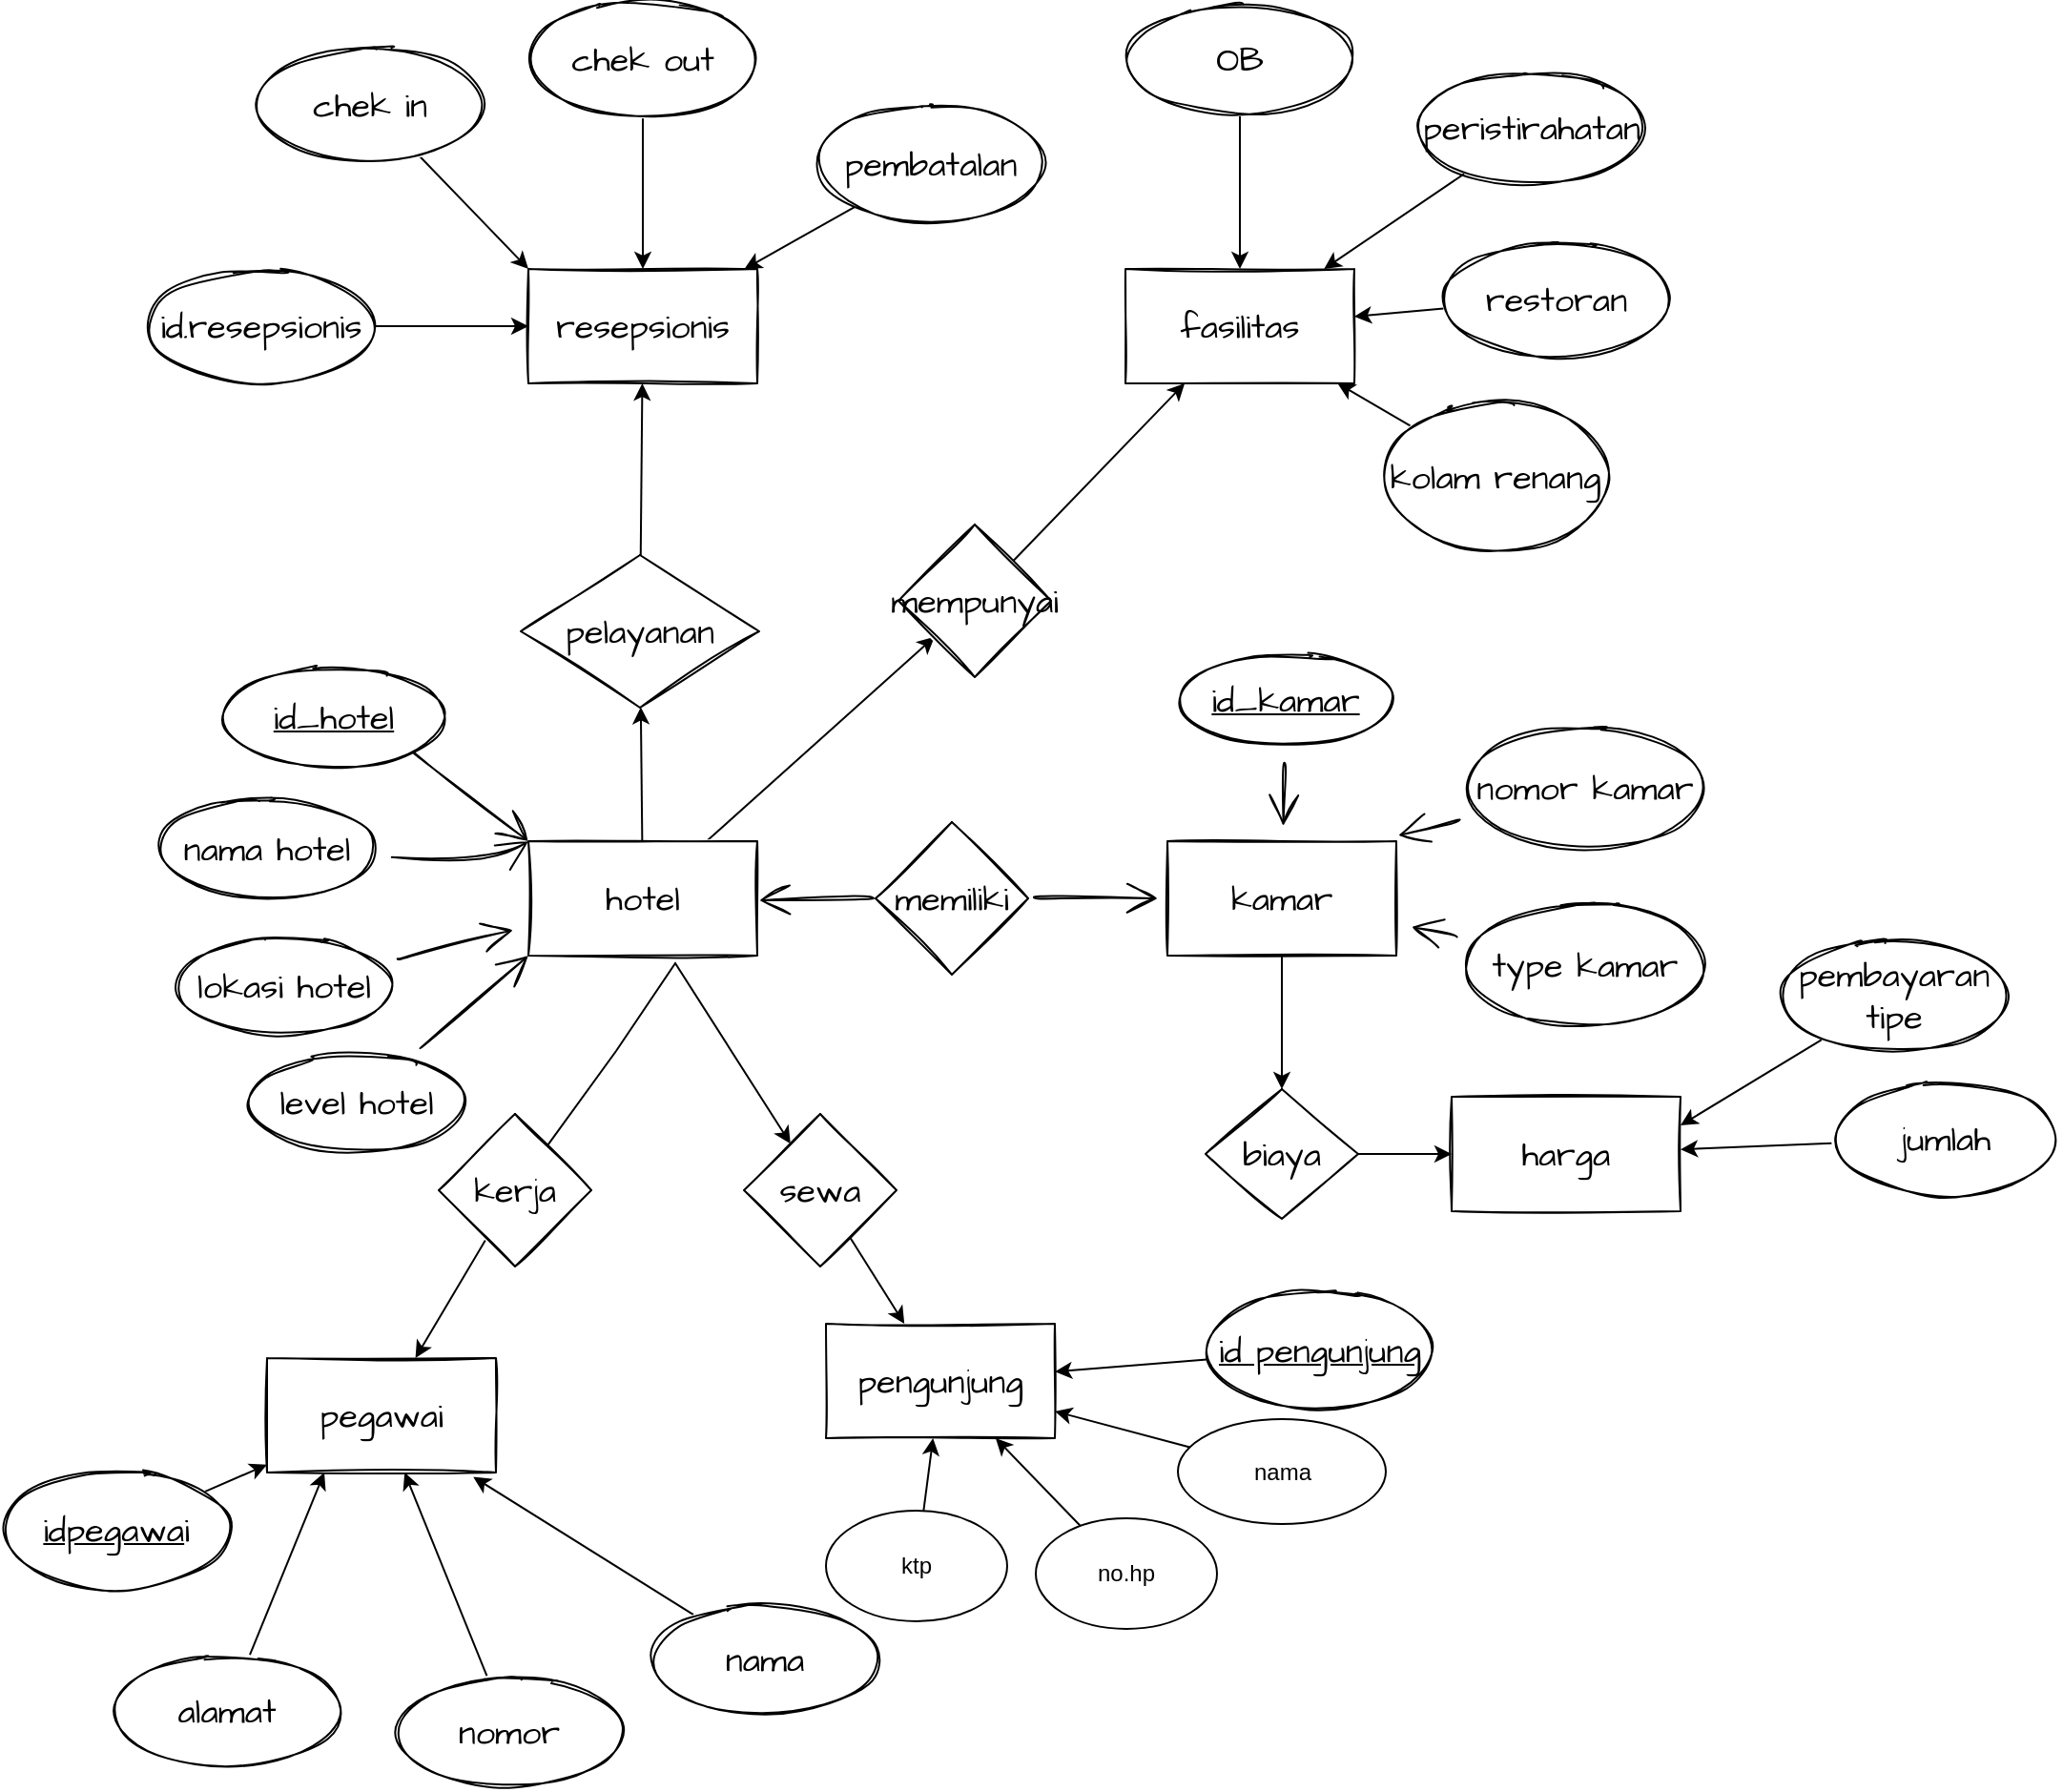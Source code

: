 <mxfile version="15.4.0" type="github" pages="3">
  <diagram id="wwS4zXn227hHYmJke3tJ" name="Page-1">
    <mxGraphModel dx="1659" dy="955" grid="0" gridSize="10" guides="1" tooltips="1" connect="1" arrows="1" fold="1" page="0" pageScale="1" pageWidth="827" pageHeight="1169" math="0" shadow="0">
      <root>
        <mxCell id="0" />
        <mxCell id="1" parent="0" />
        <mxCell id="x4nOGeiLLh8E3ozm5bv0-21" value="" style="edgeStyle=none;rounded=0;orthogonalLoop=1;jettySize=auto;html=1;" edge="1" parent="1" source="3mx8HY4E-J7MIPLVsOfa-1" target="x4nOGeiLLh8E3ozm5bv0-20">
          <mxGeometry relative="1" as="geometry" />
        </mxCell>
        <mxCell id="x4nOGeiLLh8E3ozm5bv0-31" value="" style="edgeStyle=none;rounded=0;orthogonalLoop=1;jettySize=auto;html=1;" edge="1" parent="1" source="3mx8HY4E-J7MIPLVsOfa-1" target="x4nOGeiLLh8E3ozm5bv0-30">
          <mxGeometry relative="1" as="geometry" />
        </mxCell>
        <mxCell id="3mx8HY4E-J7MIPLVsOfa-1" value="hotel" style="whiteSpace=wrap;html=1;sketch=1;hachureGap=4;pointerEvents=0;fontFamily=Architects Daughter;fontSource=https%3A%2F%2Ffonts.googleapis.com%2Fcss%3Ffamily%3DArchitects%2BDaughter;fontSize=18;" parent="1" vertex="1">
          <mxGeometry x="2" y="117" width="120" height="60" as="geometry" />
        </mxCell>
        <mxCell id="3mx8HY4E-J7MIPLVsOfa-2" value="memiliki" style="rhombus;whiteSpace=wrap;html=1;sketch=1;hachureGap=4;pointerEvents=0;fontFamily=Architects Daughter;fontSource=https%3A%2F%2Ffonts.googleapis.com%2Fcss%3Ffamily%3DArchitects%2BDaughter;fontSize=18;" parent="1" vertex="1">
          <mxGeometry x="184" y="107" width="80" height="80" as="geometry" />
        </mxCell>
        <mxCell id="x4nOGeiLLh8E3ozm5bv0-4" value="" style="edgeStyle=orthogonalEdgeStyle;rounded=0;orthogonalLoop=1;jettySize=auto;html=1;" edge="1" parent="1" source="3mx8HY4E-J7MIPLVsOfa-3" target="x4nOGeiLLh8E3ozm5bv0-3">
          <mxGeometry relative="1" as="geometry" />
        </mxCell>
        <mxCell id="3mx8HY4E-J7MIPLVsOfa-3" value="kamar" style="whiteSpace=wrap;html=1;sketch=1;hachureGap=4;pointerEvents=0;fontFamily=Architects Daughter;fontSource=https%3A%2F%2Ffonts.googleapis.com%2Fcss%3Ffamily%3DArchitects%2BDaughter;fontSize=18;" parent="1" vertex="1">
          <mxGeometry x="337" y="117" width="120" height="60" as="geometry" />
        </mxCell>
        <mxCell id="3mx8HY4E-J7MIPLVsOfa-18" value="" style="edgeStyle=none;curved=1;rounded=0;sketch=1;hachureGap=4;orthogonalLoop=1;jettySize=auto;html=1;fontFamily=Architects Daughter;fontSource=https%3A%2F%2Ffonts.googleapis.com%2Fcss%3Ffamily%3DArchitects%2BDaughter;fontSize=18;endArrow=open;startSize=14;endSize=14;sourcePerimeterSpacing=8;targetPerimeterSpacing=8;entryX=0;entryY=0;entryDx=0;entryDy=0;exitX=1;exitY=1;exitDx=0;exitDy=0;" parent="1" edge="1" target="3mx8HY4E-J7MIPLVsOfa-1" source="3mx8HY4E-J7MIPLVsOfa-4">
          <mxGeometry relative="1" as="geometry">
            <mxPoint x="-54.904" y="66.997" as="sourcePoint" />
            <mxPoint x="-2" y="119" as="targetPoint" />
          </mxGeometry>
        </mxCell>
        <mxCell id="3mx8HY4E-J7MIPLVsOfa-4" value="&lt;u&gt;id_hotel&lt;/u&gt;" style="ellipse;whiteSpace=wrap;html=1;sketch=1;hachureGap=4;pointerEvents=0;fontFamily=Architects Daughter;fontSource=https%3A%2F%2Ffonts.googleapis.com%2Fcss%3Ffamily%3DArchitects%2BDaughter;fontSize=18;" parent="1" vertex="1">
          <mxGeometry x="-158" y="27" width="116" height="50" as="geometry" />
        </mxCell>
        <mxCell id="3mx8HY4E-J7MIPLVsOfa-6" value="" style="edgeStyle=none;orthogonalLoop=1;jettySize=auto;html=1;fontFamily=Architects Daughter;fontSource=https%3A%2F%2Ffonts.googleapis.com%2Fcss%3Ffamily%3DArchitects%2BDaughter;fontSize=18;endArrow=open;startSize=14;endSize=14;sourcePerimeterSpacing=8;targetPerimeterSpacing=8;rounded=0;sketch=1;hachureGap=4;curved=1;" parent="1" edge="1">
          <mxGeometry width="120" relative="1" as="geometry">
            <mxPoint x="267" y="146.5" as="sourcePoint" />
            <mxPoint x="332" y="147" as="targetPoint" />
            <Array as="points" />
          </mxGeometry>
        </mxCell>
        <mxCell id="3mx8HY4E-J7MIPLVsOfa-7" value="" style="edgeStyle=none;orthogonalLoop=1;jettySize=auto;html=1;fontFamily=Architects Daughter;fontSource=https%3A%2F%2Ffonts.googleapis.com%2Fcss%3Ffamily%3DArchitects%2BDaughter;fontSize=18;endArrow=open;startSize=14;endSize=14;sourcePerimeterSpacing=8;targetPerimeterSpacing=8;rounded=0;sketch=1;hachureGap=4;curved=1;" parent="1" edge="1">
          <mxGeometry width="120" relative="1" as="geometry">
            <mxPoint x="183" y="147" as="sourcePoint" />
            <mxPoint x="123" y="148" as="targetPoint" />
            <Array as="points" />
          </mxGeometry>
        </mxCell>
        <mxCell id="3mx8HY4E-J7MIPLVsOfa-15" value="" style="edgeStyle=none;curved=1;rounded=0;sketch=1;hachureGap=4;orthogonalLoop=1;jettySize=auto;html=1;fontFamily=Architects Daughter;fontSource=https%3A%2F%2Ffonts.googleapis.com%2Fcss%3Ffamily%3DArchitects%2BDaughter;fontSize=18;endArrow=open;startSize=14;endSize=14;sourcePerimeterSpacing=8;targetPerimeterSpacing=8;entryX=0;entryY=0;entryDx=0;entryDy=0;" parent="1" source="3mx8HY4E-J7MIPLVsOfa-10" target="3mx8HY4E-J7MIPLVsOfa-1" edge="1">
          <mxGeometry relative="1" as="geometry">
            <mxPoint x="62" y="178" as="targetPoint" />
            <Array as="points">
              <mxPoint x="-17" y="129" />
            </Array>
          </mxGeometry>
        </mxCell>
        <mxCell id="3mx8HY4E-J7MIPLVsOfa-10" value="nama hotel" style="ellipse;whiteSpace=wrap;html=1;sketch=1;hachureGap=4;pointerEvents=0;fontFamily=Architects Daughter;fontSource=https%3A%2F%2Ffonts.googleapis.com%2Fcss%3Ffamily%3DArchitects%2BDaughter;fontSize=18;" parent="1" vertex="1">
          <mxGeometry x="-193" y="96" width="116" height="50" as="geometry" />
        </mxCell>
        <mxCell id="3mx8HY4E-J7MIPLVsOfa-25" value="" style="edgeStyle=none;curved=1;rounded=0;sketch=1;hachureGap=4;orthogonalLoop=1;jettySize=auto;html=1;fontFamily=Architects Daughter;fontSource=https%3A%2F%2Ffonts.googleapis.com%2Fcss%3Ffamily%3DArchitects%2BDaughter;fontSize=18;endArrow=open;startSize=14;endSize=14;sourcePerimeterSpacing=8;targetPerimeterSpacing=8;" parent="1" source="3mx8HY4E-J7MIPLVsOfa-11" target="3mx8HY4E-J7MIPLVsOfa-3" edge="1">
          <mxGeometry relative="1" as="geometry" />
        </mxCell>
        <mxCell id="3mx8HY4E-J7MIPLVsOfa-11" value="&lt;u&gt;id_kamar&lt;/u&gt;" style="ellipse;whiteSpace=wrap;html=1;sketch=1;hachureGap=4;pointerEvents=0;fontFamily=Architects Daughter;fontSource=https%3A%2F%2Ffonts.googleapis.com%2Fcss%3Ffamily%3DArchitects%2BDaughter;fontSize=18;" parent="1" vertex="1">
          <mxGeometry x="341" y="18" width="116" height="50" as="geometry" />
        </mxCell>
        <mxCell id="3mx8HY4E-J7MIPLVsOfa-24" value="" style="edgeStyle=none;curved=1;rounded=0;sketch=1;hachureGap=4;orthogonalLoop=1;jettySize=auto;html=1;fontFamily=Architects Daughter;fontSource=https%3A%2F%2Ffonts.googleapis.com%2Fcss%3Ffamily%3DArchitects%2BDaughter;fontSize=18;endArrow=open;startSize=14;endSize=14;sourcePerimeterSpacing=8;targetPerimeterSpacing=8;" parent="1" source="3mx8HY4E-J7MIPLVsOfa-12" edge="1">
          <mxGeometry relative="1" as="geometry">
            <mxPoint x="458" y="114" as="targetPoint" />
          </mxGeometry>
        </mxCell>
        <mxCell id="3mx8HY4E-J7MIPLVsOfa-12" value="nomor kamar" style="ellipse;whiteSpace=wrap;html=1;sketch=1;hachureGap=4;pointerEvents=0;fontFamily=Architects Daughter;fontSource=https%3A%2F%2Ffonts.googleapis.com%2Fcss%3Ffamily%3DArchitects%2BDaughter;fontSize=18;" parent="1" vertex="1">
          <mxGeometry x="492" y="56" width="128" height="66" as="geometry" />
        </mxCell>
        <mxCell id="3mx8HY4E-J7MIPLVsOfa-26" value="" style="edgeStyle=none;curved=1;rounded=0;sketch=1;hachureGap=4;orthogonalLoop=1;jettySize=auto;html=1;fontFamily=Architects Daughter;fontSource=https%3A%2F%2Ffonts.googleapis.com%2Fcss%3Ffamily%3DArchitects%2BDaughter;fontSize=18;endArrow=open;startSize=14;endSize=14;sourcePerimeterSpacing=8;targetPerimeterSpacing=8;" parent="1" source="3mx8HY4E-J7MIPLVsOfa-13" target="3mx8HY4E-J7MIPLVsOfa-3" edge="1">
          <mxGeometry relative="1" as="geometry" />
        </mxCell>
        <mxCell id="3mx8HY4E-J7MIPLVsOfa-13" value="type kamar" style="ellipse;whiteSpace=wrap;html=1;sketch=1;hachureGap=4;pointerEvents=0;fontFamily=Architects Daughter;fontSource=https%3A%2F%2Ffonts.googleapis.com%2Fcss%3Ffamily%3DArchitects%2BDaughter;fontSize=18;" parent="1" vertex="1">
          <mxGeometry x="492" y="149" width="128" height="66" as="geometry" />
        </mxCell>
        <mxCell id="3mx8HY4E-J7MIPLVsOfa-23" value="" style="edgeStyle=none;curved=1;rounded=0;sketch=1;hachureGap=4;orthogonalLoop=1;jettySize=auto;html=1;fontFamily=Architects Daughter;fontSource=https%3A%2F%2Ffonts.googleapis.com%2Fcss%3Ffamily%3DArchitects%2BDaughter;fontSize=18;endArrow=open;startSize=14;endSize=14;sourcePerimeterSpacing=8;targetPerimeterSpacing=8;" parent="1" source="3mx8HY4E-J7MIPLVsOfa-20" target="3mx8HY4E-J7MIPLVsOfa-1" edge="1">
          <mxGeometry relative="1" as="geometry" />
        </mxCell>
        <mxCell id="3mx8HY4E-J7MIPLVsOfa-20" value="lokasi hotel" style="ellipse;whiteSpace=wrap;html=1;sketch=1;hachureGap=4;pointerEvents=0;fontFamily=Architects Daughter;fontSource=https%3A%2F%2Ffonts.googleapis.com%2Fcss%3Ffamily%3DArchitects%2BDaughter;fontSize=18;" parent="1" vertex="1">
          <mxGeometry x="-184" y="168" width="116" height="50" as="geometry" />
        </mxCell>
        <mxCell id="3mx8HY4E-J7MIPLVsOfa-22" value="" style="edgeStyle=none;curved=1;rounded=0;sketch=1;hachureGap=4;orthogonalLoop=1;jettySize=auto;html=1;fontFamily=Architects Daughter;fontSource=https%3A%2F%2Ffonts.googleapis.com%2Fcss%3Ffamily%3DArchitects%2BDaughter;fontSize=18;endArrow=open;startSize=14;endSize=14;sourcePerimeterSpacing=8;targetPerimeterSpacing=8;entryX=0;entryY=1;entryDx=0;entryDy=0;" parent="1" source="3mx8HY4E-J7MIPLVsOfa-21" edge="1" target="3mx8HY4E-J7MIPLVsOfa-1">
          <mxGeometry relative="1" as="geometry">
            <mxPoint x="62" y="182" as="targetPoint" />
          </mxGeometry>
        </mxCell>
        <mxCell id="3mx8HY4E-J7MIPLVsOfa-21" value="level hotel" style="ellipse;whiteSpace=wrap;html=1;sketch=1;hachureGap=4;pointerEvents=0;fontFamily=Architects Daughter;fontSource=https%3A%2F%2Ffonts.googleapis.com%2Fcss%3Ffamily%3DArchitects%2BDaughter;fontSize=18;" parent="1" vertex="1">
          <mxGeometry x="-146" y="229" width="116" height="50" as="geometry" />
        </mxCell>
        <mxCell id="x4nOGeiLLh8E3ozm5bv0-6" value="" style="edgeStyle=orthogonalEdgeStyle;rounded=0;orthogonalLoop=1;jettySize=auto;html=1;" edge="1" parent="1" source="x4nOGeiLLh8E3ozm5bv0-3" target="x4nOGeiLLh8E3ozm5bv0-5">
          <mxGeometry relative="1" as="geometry" />
        </mxCell>
        <mxCell id="x4nOGeiLLh8E3ozm5bv0-3" value="biaya" style="rhombus;whiteSpace=wrap;html=1;fontFamily=Architects Daughter;fontSource=https%3A%2F%2Ffonts.googleapis.com%2Fcss%3Ffamily%3DArchitects%2BDaughter;fontSize=18;sketch=1;hachureGap=4;" vertex="1" parent="1">
          <mxGeometry x="357" y="247" width="80" height="68" as="geometry" />
        </mxCell>
        <mxCell id="x4nOGeiLLh8E3ozm5bv0-5" value="harga" style="whiteSpace=wrap;html=1;fontFamily=Architects Daughter;fontSource=https%3A%2F%2Ffonts.googleapis.com%2Fcss%3Ffamily%3DArchitects%2BDaughter;fontSize=18;sketch=1;hachureGap=4;" vertex="1" parent="1">
          <mxGeometry x="486" y="251" width="120" height="60" as="geometry" />
        </mxCell>
        <mxCell id="x4nOGeiLLh8E3ozm5bv0-74" value="" style="edgeStyle=none;rounded=0;orthogonalLoop=1;jettySize=auto;html=1;" edge="1" parent="1" source="x4nOGeiLLh8E3ozm5bv0-7" target="x4nOGeiLLh8E3ozm5bv0-5">
          <mxGeometry relative="1" as="geometry" />
        </mxCell>
        <mxCell id="x4nOGeiLLh8E3ozm5bv0-7" value="jumlah" style="ellipse;whiteSpace=wrap;html=1;fontFamily=Architects Daughter;fontSource=https%3A%2F%2Ffonts.googleapis.com%2Fcss%3Ffamily%3DArchitects%2BDaughter;fontSize=18;sketch=1;hachureGap=4;" vertex="1" parent="1">
          <mxGeometry x="685" y="243" width="120" height="60" as="geometry" />
        </mxCell>
        <mxCell id="x4nOGeiLLh8E3ozm5bv0-75" value="" style="edgeStyle=none;rounded=0;orthogonalLoop=1;jettySize=auto;html=1;entryX=1;entryY=0.25;entryDx=0;entryDy=0;" edge="1" parent="1" source="x4nOGeiLLh8E3ozm5bv0-18" target="x4nOGeiLLh8E3ozm5bv0-5">
          <mxGeometry relative="1" as="geometry" />
        </mxCell>
        <mxCell id="x4nOGeiLLh8E3ozm5bv0-18" value="pembayaran tipe" style="ellipse;whiteSpace=wrap;html=1;fontFamily=Architects Daughter;fontSource=https%3A%2F%2Ffonts.googleapis.com%2Fcss%3Ffamily%3DArchitects%2BDaughter;fontSize=18;sketch=1;hachureGap=4;" vertex="1" parent="1">
          <mxGeometry x="658" y="168" width="120" height="60" as="geometry" />
        </mxCell>
        <mxCell id="x4nOGeiLLh8E3ozm5bv0-23" value="" style="edgeStyle=none;rounded=0;orthogonalLoop=1;jettySize=auto;html=1;" edge="1" parent="1" source="x4nOGeiLLh8E3ozm5bv0-20" target="x4nOGeiLLh8E3ozm5bv0-22">
          <mxGeometry relative="1" as="geometry" />
        </mxCell>
        <mxCell id="x4nOGeiLLh8E3ozm5bv0-20" value="pelayanan" style="rhombus;whiteSpace=wrap;html=1;fontFamily=Architects Daughter;fontSource=https%3A%2F%2Ffonts.googleapis.com%2Fcss%3Ffamily%3DArchitects%2BDaughter;fontSize=18;sketch=1;hachureGap=4;" vertex="1" parent="1">
          <mxGeometry x="-2" y="-33" width="125" height="80" as="geometry" />
        </mxCell>
        <mxCell id="x4nOGeiLLh8E3ozm5bv0-22" value="resepsionis" style="whiteSpace=wrap;html=1;fontFamily=Architects Daughter;fontSource=https%3A%2F%2Ffonts.googleapis.com%2Fcss%3Ffamily%3DArchitects%2BDaughter;fontSize=18;sketch=1;hachureGap=4;" vertex="1" parent="1">
          <mxGeometry x="2" y="-183" width="120" height="60" as="geometry" />
        </mxCell>
        <mxCell id="x4nOGeiLLh8E3ozm5bv0-81" value="" style="edgeStyle=none;rounded=0;orthogonalLoop=1;jettySize=auto;html=1;entryX=0;entryY=0;entryDx=0;entryDy=0;" edge="1" parent="1" source="x4nOGeiLLh8E3ozm5bv0-24" target="x4nOGeiLLh8E3ozm5bv0-22">
          <mxGeometry relative="1" as="geometry" />
        </mxCell>
        <mxCell id="x4nOGeiLLh8E3ozm5bv0-24" value="chek in" style="ellipse;whiteSpace=wrap;html=1;fontFamily=Architects Daughter;fontSource=https%3A%2F%2Ffonts.googleapis.com%2Fcss%3Ffamily%3DArchitects%2BDaughter;fontSize=18;sketch=1;hachureGap=4;" vertex="1" parent="1">
          <mxGeometry x="-141" y="-299" width="120" height="60" as="geometry" />
        </mxCell>
        <mxCell id="x4nOGeiLLh8E3ozm5bv0-82" value="" style="edgeStyle=none;rounded=0;orthogonalLoop=1;jettySize=auto;html=1;" edge="1" parent="1" source="x4nOGeiLLh8E3ozm5bv0-26" target="x4nOGeiLLh8E3ozm5bv0-22">
          <mxGeometry relative="1" as="geometry" />
        </mxCell>
        <mxCell id="x4nOGeiLLh8E3ozm5bv0-26" value="chek out" style="ellipse;whiteSpace=wrap;html=1;fontFamily=Architects Daughter;fontSource=https%3A%2F%2Ffonts.googleapis.com%2Fcss%3Ffamily%3DArchitects%2BDaughter;fontSize=18;sketch=1;hachureGap=4;" vertex="1" parent="1">
          <mxGeometry x="2" y="-323" width="120" height="60" as="geometry" />
        </mxCell>
        <mxCell id="x4nOGeiLLh8E3ozm5bv0-83" value="" style="edgeStyle=none;rounded=0;orthogonalLoop=1;jettySize=auto;html=1;" edge="1" parent="1" source="x4nOGeiLLh8E3ozm5bv0-28" target="x4nOGeiLLh8E3ozm5bv0-22">
          <mxGeometry relative="1" as="geometry" />
        </mxCell>
        <mxCell id="x4nOGeiLLh8E3ozm5bv0-28" value="pembatalan" style="ellipse;whiteSpace=wrap;html=1;fontFamily=Architects Daughter;fontSource=https%3A%2F%2Ffonts.googleapis.com%2Fcss%3Ffamily%3DArchitects%2BDaughter;fontSize=18;sketch=1;hachureGap=4;" vertex="1" parent="1">
          <mxGeometry x="153" y="-268" width="120" height="60" as="geometry" />
        </mxCell>
        <mxCell id="x4nOGeiLLh8E3ozm5bv0-33" value="" style="edgeStyle=none;rounded=0;orthogonalLoop=1;jettySize=auto;html=1;" edge="1" parent="1" source="x4nOGeiLLh8E3ozm5bv0-30" target="x4nOGeiLLh8E3ozm5bv0-32">
          <mxGeometry relative="1" as="geometry" />
        </mxCell>
        <mxCell id="x4nOGeiLLh8E3ozm5bv0-30" value="mempunyai" style="rhombus;whiteSpace=wrap;html=1;fontFamily=Architects Daughter;fontSource=https%3A%2F%2Ffonts.googleapis.com%2Fcss%3Ffamily%3DArchitects%2BDaughter;fontSize=18;sketch=1;hachureGap=4;" vertex="1" parent="1">
          <mxGeometry x="196" y="-49" width="80" height="80" as="geometry" />
        </mxCell>
        <mxCell id="x4nOGeiLLh8E3ozm5bv0-32" value="fasilitas" style="whiteSpace=wrap;html=1;fontFamily=Architects Daughter;fontSource=https%3A%2F%2Ffonts.googleapis.com%2Fcss%3Ffamily%3DArchitects%2BDaughter;fontSize=18;sketch=1;hachureGap=4;" vertex="1" parent="1">
          <mxGeometry x="315" y="-183" width="120" height="60" as="geometry" />
        </mxCell>
        <mxCell id="x4nOGeiLLh8E3ozm5bv0-76" value="" style="edgeStyle=none;rounded=0;orthogonalLoop=1;jettySize=auto;html=1;" edge="1" parent="1" source="x4nOGeiLLh8E3ozm5bv0-34" target="x4nOGeiLLh8E3ozm5bv0-32">
          <mxGeometry relative="1" as="geometry" />
        </mxCell>
        <mxCell id="x4nOGeiLLh8E3ozm5bv0-34" value="OB" style="ellipse;whiteSpace=wrap;html=1;fontFamily=Architects Daughter;fontSource=https%3A%2F%2Ffonts.googleapis.com%2Fcss%3Ffamily%3DArchitects%2BDaughter;fontSize=18;sketch=1;hachureGap=4;" vertex="1" parent="1">
          <mxGeometry x="315" y="-323" width="120" height="60" as="geometry" />
        </mxCell>
        <mxCell id="x4nOGeiLLh8E3ozm5bv0-77" value="" style="edgeStyle=none;rounded=0;orthogonalLoop=1;jettySize=auto;html=1;" edge="1" parent="1" source="x4nOGeiLLh8E3ozm5bv0-36" target="x4nOGeiLLh8E3ozm5bv0-32">
          <mxGeometry relative="1" as="geometry" />
        </mxCell>
        <mxCell id="x4nOGeiLLh8E3ozm5bv0-36" value="peristirahatan" style="ellipse;whiteSpace=wrap;html=1;fontFamily=Architects Daughter;fontSource=https%3A%2F%2Ffonts.googleapis.com%2Fcss%3Ffamily%3DArchitects%2BDaughter;fontSize=18;sketch=1;hachureGap=4;" vertex="1" parent="1">
          <mxGeometry x="468" y="-287" width="120" height="60" as="geometry" />
        </mxCell>
        <mxCell id="x4nOGeiLLh8E3ozm5bv0-78" value="" style="edgeStyle=none;rounded=0;orthogonalLoop=1;jettySize=auto;html=1;" edge="1" parent="1" source="x4nOGeiLLh8E3ozm5bv0-38" target="x4nOGeiLLh8E3ozm5bv0-32">
          <mxGeometry relative="1" as="geometry" />
        </mxCell>
        <mxCell id="x4nOGeiLLh8E3ozm5bv0-38" value="restoran" style="ellipse;whiteSpace=wrap;html=1;fontFamily=Architects Daughter;fontSource=https%3A%2F%2Ffonts.googleapis.com%2Fcss%3Ffamily%3DArchitects%2BDaughter;fontSize=18;sketch=1;hachureGap=4;" vertex="1" parent="1">
          <mxGeometry x="481" y="-197" width="120" height="60" as="geometry" />
        </mxCell>
        <mxCell id="x4nOGeiLLh8E3ozm5bv0-79" value="" style="edgeStyle=none;rounded=0;orthogonalLoop=1;jettySize=auto;html=1;" edge="1" parent="1" source="x4nOGeiLLh8E3ozm5bv0-40" target="x4nOGeiLLh8E3ozm5bv0-32">
          <mxGeometry relative="1" as="geometry" />
        </mxCell>
        <mxCell id="x4nOGeiLLh8E3ozm5bv0-40" value="kolam renang" style="ellipse;whiteSpace=wrap;html=1;fontFamily=Architects Daughter;fontSource=https%3A%2F%2Ffonts.googleapis.com%2Fcss%3Ffamily%3DArchitects%2BDaughter;fontSize=18;sketch=1;hachureGap=4;" vertex="1" parent="1">
          <mxGeometry x="449" y="-114" width="120" height="79" as="geometry" />
        </mxCell>
        <mxCell id="x4nOGeiLLh8E3ozm5bv0-45" value="" style="edgeStyle=none;rounded=0;orthogonalLoop=1;jettySize=auto;html=1;" edge="1" parent="1" source="x4nOGeiLLh8E3ozm5bv0-42" target="x4nOGeiLLh8E3ozm5bv0-44">
          <mxGeometry relative="1" as="geometry" />
        </mxCell>
        <mxCell id="x4nOGeiLLh8E3ozm5bv0-60" value="" style="edgeStyle=none;rounded=0;orthogonalLoop=1;jettySize=auto;html=1;" edge="1" parent="1" source="x4nOGeiLLh8E3ozm5bv0-42" target="x4nOGeiLLh8E3ozm5bv0-59">
          <mxGeometry relative="1" as="geometry">
            <Array as="points">
              <mxPoint x="48" y="227" />
              <mxPoint x="79" y="181" />
            </Array>
          </mxGeometry>
        </mxCell>
        <mxCell id="x4nOGeiLLh8E3ozm5bv0-42" value="kerja" style="rhombus;whiteSpace=wrap;html=1;fontFamily=Architects Daughter;fontSource=https%3A%2F%2Ffonts.googleapis.com%2Fcss%3Ffamily%3DArchitects%2BDaughter;fontSize=18;sketch=1;hachureGap=4;" vertex="1" parent="1">
          <mxGeometry x="-45" y="260" width="80" height="80" as="geometry" />
        </mxCell>
        <mxCell id="x4nOGeiLLh8E3ozm5bv0-44" value="pegawai" style="whiteSpace=wrap;html=1;fontFamily=Architects Daughter;fontSource=https%3A%2F%2Ffonts.googleapis.com%2Fcss%3Ffamily%3DArchitects%2BDaughter;fontSize=18;sketch=1;hachureGap=4;" vertex="1" parent="1">
          <mxGeometry x="-135" y="388" width="120" height="60" as="geometry" />
        </mxCell>
        <mxCell id="x4nOGeiLLh8E3ozm5bv0-70" value="" style="edgeStyle=none;rounded=0;orthogonalLoop=1;jettySize=auto;html=1;" edge="1" parent="1" source="x4nOGeiLLh8E3ozm5bv0-46" target="x4nOGeiLLh8E3ozm5bv0-44">
          <mxGeometry relative="1" as="geometry" />
        </mxCell>
        <mxCell id="x4nOGeiLLh8E3ozm5bv0-46" value="&lt;u&gt;idpegawa&lt;/u&gt;i" style="ellipse;whiteSpace=wrap;html=1;fontFamily=Architects Daughter;fontSource=https%3A%2F%2Ffonts.googleapis.com%2Fcss%3Ffamily%3DArchitects%2BDaughter;fontSize=18;sketch=1;hachureGap=4;" vertex="1" parent="1">
          <mxGeometry x="-274" y="448" width="120" height="60" as="geometry" />
        </mxCell>
        <mxCell id="x4nOGeiLLh8E3ozm5bv0-73" value="" style="edgeStyle=none;rounded=0;orthogonalLoop=1;jettySize=auto;html=1;entryX=0.901;entryY=1.039;entryDx=0;entryDy=0;entryPerimeter=0;" edge="1" parent="1" source="x4nOGeiLLh8E3ozm5bv0-48" target="x4nOGeiLLh8E3ozm5bv0-44">
          <mxGeometry relative="1" as="geometry" />
        </mxCell>
        <mxCell id="x4nOGeiLLh8E3ozm5bv0-48" value="nama" style="ellipse;whiteSpace=wrap;html=1;fontFamily=Architects Daughter;fontSource=https%3A%2F%2Ffonts.googleapis.com%2Fcss%3Ffamily%3DArchitects%2BDaughter;fontSize=18;sketch=1;hachureGap=4;" vertex="1" parent="1">
          <mxGeometry x="66" y="516" width="120" height="60" as="geometry" />
        </mxCell>
        <mxCell id="x4nOGeiLLh8E3ozm5bv0-72" value="" style="edgeStyle=none;rounded=0;orthogonalLoop=1;jettySize=auto;html=1;" edge="1" parent="1" source="x4nOGeiLLh8E3ozm5bv0-50" target="x4nOGeiLLh8E3ozm5bv0-44">
          <mxGeometry relative="1" as="geometry" />
        </mxCell>
        <mxCell id="x4nOGeiLLh8E3ozm5bv0-50" value="nomor" style="ellipse;whiteSpace=wrap;html=1;fontFamily=Architects Daughter;fontSource=https%3A%2F%2Ffonts.googleapis.com%2Fcss%3Ffamily%3DArchitects%2BDaughter;fontSize=18;sketch=1;hachureGap=4;" vertex="1" parent="1">
          <mxGeometry x="-68" y="554" width="120" height="60" as="geometry" />
        </mxCell>
        <mxCell id="x4nOGeiLLh8E3ozm5bv0-71" value="" style="edgeStyle=none;rounded=0;orthogonalLoop=1;jettySize=auto;html=1;entryX=0.25;entryY=1;entryDx=0;entryDy=0;" edge="1" parent="1" source="x4nOGeiLLh8E3ozm5bv0-52" target="x4nOGeiLLh8E3ozm5bv0-44">
          <mxGeometry relative="1" as="geometry" />
        </mxCell>
        <mxCell id="x4nOGeiLLh8E3ozm5bv0-52" value="alamat" style="ellipse;whiteSpace=wrap;html=1;fontFamily=Architects Daughter;fontSource=https%3A%2F%2Ffonts.googleapis.com%2Fcss%3Ffamily%3DArchitects%2BDaughter;fontSize=18;sketch=1;hachureGap=4;" vertex="1" parent="1">
          <mxGeometry x="-216" y="543" width="120" height="60" as="geometry" />
        </mxCell>
        <mxCell id="x4nOGeiLLh8E3ozm5bv0-80" value="" style="edgeStyle=none;rounded=0;orthogonalLoop=1;jettySize=auto;html=1;" edge="1" parent="1" source="x4nOGeiLLh8E3ozm5bv0-54" target="x4nOGeiLLh8E3ozm5bv0-22">
          <mxGeometry relative="1" as="geometry" />
        </mxCell>
        <mxCell id="x4nOGeiLLh8E3ozm5bv0-54" value="id.resepsionis" style="ellipse;whiteSpace=wrap;html=1;fontFamily=Architects Daughter;fontSource=https%3A%2F%2Ffonts.googleapis.com%2Fcss%3Ffamily%3DArchitects%2BDaughter;fontSize=18;sketch=1;hachureGap=4;" vertex="1" parent="1">
          <mxGeometry x="-198" y="-183" width="120" height="60" as="geometry" />
        </mxCell>
        <mxCell id="x4nOGeiLLh8E3ozm5bv0-62" value="" style="edgeStyle=none;rounded=0;orthogonalLoop=1;jettySize=auto;html=1;" edge="1" parent="1" source="x4nOGeiLLh8E3ozm5bv0-59" target="x4nOGeiLLh8E3ozm5bv0-61">
          <mxGeometry relative="1" as="geometry" />
        </mxCell>
        <mxCell id="x4nOGeiLLh8E3ozm5bv0-59" value="sewa" style="rhombus;whiteSpace=wrap;html=1;fontFamily=Architects Daughter;fontSource=https%3A%2F%2Ffonts.googleapis.com%2Fcss%3Ffamily%3DArchitects%2BDaughter;fontSize=18;sketch=1;hachureGap=4;" vertex="1" parent="1">
          <mxGeometry x="115" y="260" width="80" height="80" as="geometry" />
        </mxCell>
        <mxCell id="x4nOGeiLLh8E3ozm5bv0-61" value="pengunjung" style="whiteSpace=wrap;html=1;fontFamily=Architects Daughter;fontSource=https%3A%2F%2Ffonts.googleapis.com%2Fcss%3Ffamily%3DArchitects%2BDaughter;fontSize=18;sketch=1;hachureGap=4;" vertex="1" parent="1">
          <mxGeometry x="158" y="370" width="120" height="60" as="geometry" />
        </mxCell>
        <mxCell id="x4nOGeiLLh8E3ozm5bv0-69" value="" style="edgeStyle=none;rounded=0;orthogonalLoop=1;jettySize=auto;html=1;" edge="1" parent="1" source="x4nOGeiLLh8E3ozm5bv0-63" target="x4nOGeiLLh8E3ozm5bv0-61">
          <mxGeometry relative="1" as="geometry" />
        </mxCell>
        <mxCell id="x4nOGeiLLh8E3ozm5bv0-63" value="id pengunjung" style="ellipse;whiteSpace=wrap;html=1;fontFamily=Architects Daughter;fontSource=https%3A%2F%2Ffonts.googleapis.com%2Fcss%3Ffamily%3DArchitects%2BDaughter;fontSize=18;sketch=1;hachureGap=4;fontStyle=4" vertex="1" parent="1">
          <mxGeometry x="357" y="354" width="120" height="60" as="geometry" />
        </mxCell>
        <mxCell id="x4nOGeiLLh8E3ozm5bv0-68" value="" style="edgeStyle=none;rounded=0;orthogonalLoop=1;jettySize=auto;html=1;" edge="1" parent="1" source="x4nOGeiLLh8E3ozm5bv0-67" target="x4nOGeiLLh8E3ozm5bv0-61">
          <mxGeometry relative="1" as="geometry" />
        </mxCell>
        <mxCell id="x4nOGeiLLh8E3ozm5bv0-67" value="nama" style="ellipse;whiteSpace=wrap;html=1;" vertex="1" parent="1">
          <mxGeometry x="342.5" y="420" width="109" height="55" as="geometry" />
        </mxCell>
        <mxCell id="x4nOGeiLLh8E3ozm5bv0-85" value="" style="edgeStyle=none;rounded=0;orthogonalLoop=1;jettySize=auto;html=1;" edge="1" parent="1" source="x4nOGeiLLh8E3ozm5bv0-84" target="x4nOGeiLLh8E3ozm5bv0-61">
          <mxGeometry relative="1" as="geometry" />
        </mxCell>
        <mxCell id="x4nOGeiLLh8E3ozm5bv0-84" value="no.hp" style="ellipse;whiteSpace=wrap;html=1;" vertex="1" parent="1">
          <mxGeometry x="268" y="472" width="95" height="58" as="geometry" />
        </mxCell>
        <mxCell id="x4nOGeiLLh8E3ozm5bv0-87" value="" style="edgeStyle=none;rounded=0;orthogonalLoop=1;jettySize=auto;html=1;" edge="1" parent="1" source="x4nOGeiLLh8E3ozm5bv0-86" target="x4nOGeiLLh8E3ozm5bv0-61">
          <mxGeometry relative="1" as="geometry" />
        </mxCell>
        <mxCell id="x4nOGeiLLh8E3ozm5bv0-86" value="ktp" style="ellipse;whiteSpace=wrap;html=1;" vertex="1" parent="1">
          <mxGeometry x="158" y="468" width="95" height="58" as="geometry" />
        </mxCell>
      </root>
    </mxGraphModel>
  </diagram>
  <diagram id="dQHkbvwBZist1G490P3x" name="Page-2">
    <mxGraphModel dx="1884" dy="1094" grid="0" gridSize="10" guides="1" tooltips="1" connect="1" arrows="1" fold="1" page="0" pageScale="1" pageWidth="827" pageHeight="1169" math="0" shadow="0">
      <root>
        <mxCell id="E-Bd3a2lnHrrqcgmGGm0-0" />
        <mxCell id="E-Bd3a2lnHrrqcgmGGm0-1" parent="E-Bd3a2lnHrrqcgmGGm0-0" />
        <mxCell id="4zMvCz_nXsd2l7ISL_Ro-3" value="" style="edgeStyle=none;curved=1;rounded=0;sketch=1;hachureGap=4;orthogonalLoop=1;jettySize=auto;html=1;fontFamily=Architects Daughter;fontSource=https%3A%2F%2Ffonts.googleapis.com%2Fcss%3Ffamily%3DArchitects%2BDaughter;fontSize=18;endArrow=open;startSize=14;endSize=14;sourcePerimeterSpacing=8;targetPerimeterSpacing=8;" edge="1" parent="E-Bd3a2lnHrrqcgmGGm0-1" source="4zMvCz_nXsd2l7ISL_Ro-0" target="4zMvCz_nXsd2l7ISL_Ro-2">
          <mxGeometry relative="1" as="geometry" />
        </mxCell>
        <mxCell id="4zMvCz_nXsd2l7ISL_Ro-5" value="" style="edgeStyle=none;curved=1;rounded=0;sketch=1;hachureGap=4;orthogonalLoop=1;jettySize=auto;html=1;fontFamily=Architects Daughter;fontSource=https%3A%2F%2Ffonts.googleapis.com%2Fcss%3Ffamily%3DArchitects%2BDaughter;fontSize=18;endArrow=open;startSize=14;endSize=14;sourcePerimeterSpacing=8;targetPerimeterSpacing=8;" edge="1" parent="E-Bd3a2lnHrrqcgmGGm0-1" source="4zMvCz_nXsd2l7ISL_Ro-0" target="4zMvCz_nXsd2l7ISL_Ro-4">
          <mxGeometry relative="1" as="geometry" />
        </mxCell>
        <mxCell id="4zMvCz_nXsd2l7ISL_Ro-7" value="" style="edgeStyle=none;curved=1;rounded=0;sketch=1;hachureGap=4;orthogonalLoop=1;jettySize=auto;html=1;fontFamily=Architects Daughter;fontSource=https%3A%2F%2Ffonts.googleapis.com%2Fcss%3Ffamily%3DArchitects%2BDaughter;fontSize=18;endArrow=open;startSize=14;endSize=14;sourcePerimeterSpacing=8;targetPerimeterSpacing=8;" edge="1" parent="E-Bd3a2lnHrrqcgmGGm0-1" source="4zMvCz_nXsd2l7ISL_Ro-0" target="4zMvCz_nXsd2l7ISL_Ro-6">
          <mxGeometry relative="1" as="geometry" />
        </mxCell>
        <mxCell id="4zMvCz_nXsd2l7ISL_Ro-0" value="wali kelas" style="rounded=0;whiteSpace=wrap;html=1;sketch=1;hachureGap=4;pointerEvents=0;fontFamily=Architects Daughter;fontSource=https%3A%2F%2Ffonts.googleapis.com%2Fcss%3Ffamily%3DArchitects%2BDaughter;fontSize=18;" vertex="1" parent="E-Bd3a2lnHrrqcgmGGm0-1">
          <mxGeometry x="21" y="215" width="160" height="80" as="geometry" />
        </mxCell>
        <mxCell id="4zMvCz_nXsd2l7ISL_Ro-2" value="&lt;u&gt;id. wali kelas&lt;/u&gt;" style="ellipse;whiteSpace=wrap;html=1;sketch=1;hachureGap=4;pointerEvents=0;fontFamily=Architects Daughter;fontSource=https%3A%2F%2Ffonts.googleapis.com%2Fcss%3Ffamily%3DArchitects%2BDaughter;fontSize=18;" vertex="1" parent="E-Bd3a2lnHrrqcgmGGm0-1">
          <mxGeometry x="41" y="-5" width="120" height="60" as="geometry" />
        </mxCell>
        <mxCell id="4zMvCz_nXsd2l7ISL_Ro-4" value="nama guru" style="ellipse;whiteSpace=wrap;html=1;sketch=1;hachureGap=4;pointerEvents=0;fontFamily=Architects Daughter;fontSource=https%3A%2F%2Ffonts.googleapis.com%2Fcss%3Ffamily%3DArchitects%2BDaughter;fontSize=18;" vertex="1" parent="E-Bd3a2lnHrrqcgmGGm0-1">
          <mxGeometry x="-219" y="225" width="120" height="60" as="geometry" />
        </mxCell>
        <mxCell id="4zMvCz_nXsd2l7ISL_Ro-9" value="" style="edgeStyle=none;curved=1;rounded=0;sketch=1;hachureGap=4;orthogonalLoop=1;jettySize=auto;html=1;fontFamily=Architects Daughter;fontSource=https%3A%2F%2Ffonts.googleapis.com%2Fcss%3Ffamily%3DArchitects%2BDaughter;fontSize=18;endArrow=open;startSize=14;endSize=14;sourcePerimeterSpacing=8;targetPerimeterSpacing=8;entryX=0;entryY=1;entryDx=0;entryDy=0;exitX=0.967;exitY=0.226;exitDx=0;exitDy=0;exitPerimeter=0;" edge="1" parent="E-Bd3a2lnHrrqcgmGGm0-1" source="4zMvCz_nXsd2l7ISL_Ro-8" target="4zMvCz_nXsd2l7ISL_Ro-0">
          <mxGeometry relative="1" as="geometry" />
        </mxCell>
        <mxCell id="4zMvCz_nXsd2l7ISL_Ro-6" value="NIP guru" style="ellipse;whiteSpace=wrap;html=1;sketch=1;hachureGap=4;pointerEvents=0;fontFamily=Architects Daughter;fontSource=https%3A%2F%2Ffonts.googleapis.com%2Fcss%3Ffamily%3DArchitects%2BDaughter;fontSize=18;" vertex="1" parent="E-Bd3a2lnHrrqcgmGGm0-1">
          <mxGeometry x="41" y="415" width="120" height="60" as="geometry" />
        </mxCell>
        <mxCell id="4zMvCz_nXsd2l7ISL_Ro-8" value="kode kelas" style="ellipse;whiteSpace=wrap;html=1;sketch=1;hachureGap=4;pointerEvents=0;fontFamily=Architects Daughter;fontSource=https%3A%2F%2Ffonts.googleapis.com%2Fcss%3Ffamily%3DArchitects%2BDaughter;fontSize=18;" vertex="1" parent="E-Bd3a2lnHrrqcgmGGm0-1">
          <mxGeometry x="-149" y="401" width="120" height="60" as="geometry" />
        </mxCell>
        <mxCell id="4zMvCz_nXsd2l7ISL_Ro-13" value="" style="edgeStyle=none;curved=1;rounded=0;sketch=1;hachureGap=4;orthogonalLoop=1;jettySize=auto;html=1;fontFamily=Architects Daughter;fontSource=https%3A%2F%2Ffonts.googleapis.com%2Fcss%3Ffamily%3DArchitects%2BDaughter;fontSize=18;endArrow=open;startSize=14;endSize=14;sourcePerimeterSpacing=8;targetPerimeterSpacing=8;" edge="1" parent="E-Bd3a2lnHrrqcgmGGm0-1" source="4zMvCz_nXsd2l7ISL_Ro-10" target="4zMvCz_nXsd2l7ISL_Ro-12">
          <mxGeometry relative="1" as="geometry" />
        </mxCell>
        <mxCell id="4zMvCz_nXsd2l7ISL_Ro-22" value="" style="edgeStyle=none;curved=1;rounded=0;sketch=1;hachureGap=4;orthogonalLoop=1;jettySize=auto;html=1;fontFamily=Architects Daughter;fontSource=https%3A%2F%2Ffonts.googleapis.com%2Fcss%3Ffamily%3DArchitects%2BDaughter;fontSize=18;endArrow=open;startSize=14;endSize=14;sourcePerimeterSpacing=8;targetPerimeterSpacing=8;" edge="1" parent="E-Bd3a2lnHrrqcgmGGm0-1" source="4zMvCz_nXsd2l7ISL_Ro-10" target="4zMvCz_nXsd2l7ISL_Ro-0">
          <mxGeometry relative="1" as="geometry" />
        </mxCell>
        <mxCell id="4zMvCz_nXsd2l7ISL_Ro-10" value="membimbing" style="rhombus;whiteSpace=wrap;html=1;sketch=1;hachureGap=4;pointerEvents=0;fontFamily=Architects Daughter;fontSource=https%3A%2F%2Ffonts.googleapis.com%2Fcss%3Ffamily%3DArchitects%2BDaughter;fontSize=18;" vertex="1" parent="E-Bd3a2lnHrrqcgmGGm0-1">
          <mxGeometry x="258" y="204" width="127" height="99" as="geometry" />
        </mxCell>
        <mxCell id="4zMvCz_nXsd2l7ISL_Ro-15" value="" style="edgeStyle=none;curved=1;rounded=0;sketch=1;hachureGap=4;orthogonalLoop=1;jettySize=auto;html=1;fontFamily=Architects Daughter;fontSource=https%3A%2F%2Ffonts.googleapis.com%2Fcss%3Ffamily%3DArchitects%2BDaughter;fontSize=18;endArrow=open;startSize=14;endSize=14;sourcePerimeterSpacing=8;targetPerimeterSpacing=8;" edge="1" parent="E-Bd3a2lnHrrqcgmGGm0-1" source="4zMvCz_nXsd2l7ISL_Ro-12" target="4zMvCz_nXsd2l7ISL_Ro-14">
          <mxGeometry relative="1" as="geometry" />
        </mxCell>
        <mxCell id="4zMvCz_nXsd2l7ISL_Ro-17" value="" style="edgeStyle=none;curved=1;rounded=0;sketch=1;hachureGap=4;orthogonalLoop=1;jettySize=auto;html=1;fontFamily=Architects Daughter;fontSource=https%3A%2F%2Ffonts.googleapis.com%2Fcss%3Ffamily%3DArchitects%2BDaughter;fontSize=18;endArrow=open;startSize=14;endSize=14;sourcePerimeterSpacing=8;targetPerimeterSpacing=8;" edge="1" parent="E-Bd3a2lnHrrqcgmGGm0-1" source="4zMvCz_nXsd2l7ISL_Ro-12" target="4zMvCz_nXsd2l7ISL_Ro-16">
          <mxGeometry relative="1" as="geometry" />
        </mxCell>
        <mxCell id="4zMvCz_nXsd2l7ISL_Ro-19" value="" style="edgeStyle=none;curved=1;rounded=0;sketch=1;hachureGap=4;orthogonalLoop=1;jettySize=auto;html=1;fontFamily=Architects Daughter;fontSource=https%3A%2F%2Ffonts.googleapis.com%2Fcss%3Ffamily%3DArchitects%2BDaughter;fontSize=18;endArrow=open;startSize=14;endSize=14;sourcePerimeterSpacing=8;targetPerimeterSpacing=8;" edge="1" parent="E-Bd3a2lnHrrqcgmGGm0-1" source="4zMvCz_nXsd2l7ISL_Ro-12" target="4zMvCz_nXsd2l7ISL_Ro-18">
          <mxGeometry relative="1" as="geometry" />
        </mxCell>
        <mxCell id="4zMvCz_nXsd2l7ISL_Ro-12" value="siswa" style="whiteSpace=wrap;html=1;sketch=1;hachureGap=4;pointerEvents=0;fontFamily=Architects Daughter;fontSource=https%3A%2F%2Ffonts.googleapis.com%2Fcss%3Ffamily%3DArchitects%2BDaughter;fontSize=18;" vertex="1" parent="E-Bd3a2lnHrrqcgmGGm0-1">
          <mxGeometry x="489" y="222" width="120" height="60" as="geometry" />
        </mxCell>
        <mxCell id="4zMvCz_nXsd2l7ISL_Ro-14" value="&lt;u&gt;id.siswa&lt;/u&gt;" style="ellipse;whiteSpace=wrap;html=1;sketch=1;hachureGap=4;pointerEvents=0;fontFamily=Architects Daughter;fontSource=https%3A%2F%2Ffonts.googleapis.com%2Fcss%3Ffamily%3DArchitects%2BDaughter;fontSize=18;" vertex="1" parent="E-Bd3a2lnHrrqcgmGGm0-1">
          <mxGeometry x="489" y="42" width="120" height="60" as="geometry" />
        </mxCell>
        <mxCell id="4zMvCz_nXsd2l7ISL_Ro-16" value="nama siswa" style="ellipse;whiteSpace=wrap;html=1;sketch=1;hachureGap=4;pointerEvents=0;fontFamily=Architects Daughter;fontSource=https%3A%2F%2Ffonts.googleapis.com%2Fcss%3Ffamily%3DArchitects%2BDaughter;fontSize=18;" vertex="1" parent="E-Bd3a2lnHrrqcgmGGm0-1">
          <mxGeometry x="729" y="222" width="120" height="60" as="geometry" />
        </mxCell>
        <mxCell id="4zMvCz_nXsd2l7ISL_Ro-21" value="" style="edgeStyle=none;curved=1;rounded=0;sketch=1;hachureGap=4;orthogonalLoop=1;jettySize=auto;html=1;fontFamily=Architects Daughter;fontSource=https%3A%2F%2Ffonts.googleapis.com%2Fcss%3Ffamily%3DArchitects%2BDaughter;fontSize=18;endArrow=open;startSize=14;endSize=14;sourcePerimeterSpacing=8;targetPerimeterSpacing=8;entryX=0.983;entryY=1;entryDx=0;entryDy=0;entryPerimeter=0;exitX=0;exitY=0;exitDx=0;exitDy=0;" edge="1" parent="E-Bd3a2lnHrrqcgmGGm0-1" source="4zMvCz_nXsd2l7ISL_Ro-20" target="4zMvCz_nXsd2l7ISL_Ro-12">
          <mxGeometry relative="1" as="geometry" />
        </mxCell>
        <mxCell id="4zMvCz_nXsd2l7ISL_Ro-18" value="jurusan" style="ellipse;whiteSpace=wrap;html=1;sketch=1;hachureGap=4;pointerEvents=0;fontFamily=Architects Daughter;fontSource=https%3A%2F%2Ffonts.googleapis.com%2Fcss%3Ffamily%3DArchitects%2BDaughter;fontSize=18;" vertex="1" parent="E-Bd3a2lnHrrqcgmGGm0-1">
          <mxGeometry x="489" y="402" width="120" height="60" as="geometry" />
        </mxCell>
        <mxCell id="4zMvCz_nXsd2l7ISL_Ro-20" value="No. Indu Siswa" style="ellipse;whiteSpace=wrap;html=1;sketch=1;hachureGap=4;pointerEvents=0;fontFamily=Architects Daughter;fontSource=https%3A%2F%2Ffonts.googleapis.com%2Fcss%3Ffamily%3DArchitects%2BDaughter;fontSize=18;" vertex="1" parent="E-Bd3a2lnHrrqcgmGGm0-1">
          <mxGeometry x="689" y="372" width="120" height="60" as="geometry" />
        </mxCell>
      </root>
    </mxGraphModel>
  </diagram>
  <diagram id="Te-Lm1egUHgZc9SNgCQn" name="Page-3">
    <mxGraphModel dx="2284" dy="694" grid="0" gridSize="10" guides="1" tooltips="1" connect="1" arrows="1" fold="1" page="0" pageScale="1" pageWidth="827" pageHeight="1169" math="0" shadow="0">
      <root>
        <mxCell id="UPLWk3hzCF6v0-EEeRo_-0" />
        <mxCell id="UPLWk3hzCF6v0-EEeRo_-1" parent="UPLWk3hzCF6v0-EEeRo_-0" />
        <mxCell id="UPLWk3hzCF6v0-EEeRo_-4" value="" style="edgeStyle=none;curved=1;rounded=0;sketch=1;hachureGap=4;orthogonalLoop=1;jettySize=auto;html=1;fontFamily=Architects Daughter;fontSource=https%3A%2F%2Ffonts.googleapis.com%2Fcss%3Ffamily%3DArchitects%2BDaughter;fontSize=18;endArrow=open;startSize=14;endSize=14;sourcePerimeterSpacing=8;targetPerimeterSpacing=8;" edge="1" parent="UPLWk3hzCF6v0-EEeRo_-1" source="UPLWk3hzCF6v0-EEeRo_-2">
          <mxGeometry relative="1" as="geometry">
            <mxPoint x="-181" y="115" as="targetPoint" />
          </mxGeometry>
        </mxCell>
        <mxCell id="UPLWk3hzCF6v0-EEeRo_-7" value="" style="edgeStyle=none;curved=1;rounded=0;sketch=1;hachureGap=4;orthogonalLoop=1;jettySize=auto;html=1;fontFamily=Architects Daughter;fontSource=https%3A%2F%2Ffonts.googleapis.com%2Fcss%3Ffamily%3DArchitects%2BDaughter;fontSize=18;endArrow=open;startSize=14;endSize=14;sourcePerimeterSpacing=8;targetPerimeterSpacing=8;" edge="1" parent="UPLWk3hzCF6v0-EEeRo_-1" source="UPLWk3hzCF6v0-EEeRo_-2" target="UPLWk3hzCF6v0-EEeRo_-6">
          <mxGeometry relative="1" as="geometry" />
        </mxCell>
        <mxCell id="UPLWk3hzCF6v0-EEeRo_-9" value="" style="edgeStyle=none;curved=1;rounded=0;sketch=1;hachureGap=4;orthogonalLoop=1;jettySize=auto;html=1;fontFamily=Architects Daughter;fontSource=https%3A%2F%2Ffonts.googleapis.com%2Fcss%3Ffamily%3DArchitects%2BDaughter;fontSize=18;endArrow=open;startSize=14;endSize=14;sourcePerimeterSpacing=8;targetPerimeterSpacing=8;" edge="1" parent="UPLWk3hzCF6v0-EEeRo_-1" source="UPLWk3hzCF6v0-EEeRo_-2" target="UPLWk3hzCF6v0-EEeRo_-8">
          <mxGeometry relative="1" as="geometry" />
        </mxCell>
        <mxCell id="UPLWk3hzCF6v0-EEeRo_-11" value="" style="edgeStyle=none;curved=1;rounded=0;sketch=1;hachureGap=4;orthogonalLoop=1;jettySize=auto;html=1;fontFamily=Architects Daughter;fontSource=https%3A%2F%2Ffonts.googleapis.com%2Fcss%3Ffamily%3DArchitects%2BDaughter;fontSize=18;endArrow=open;startSize=14;endSize=14;sourcePerimeterSpacing=8;targetPerimeterSpacing=8;" edge="1" parent="UPLWk3hzCF6v0-EEeRo_-1" source="UPLWk3hzCF6v0-EEeRo_-2" target="UPLWk3hzCF6v0-EEeRo_-10">
          <mxGeometry relative="1" as="geometry" />
        </mxCell>
        <mxCell id="UPLWk3hzCF6v0-EEeRo_-13" value="" style="edgeStyle=none;curved=1;rounded=0;sketch=1;hachureGap=4;orthogonalLoop=1;jettySize=auto;html=1;fontFamily=Architects Daughter;fontSource=https%3A%2F%2Ffonts.googleapis.com%2Fcss%3Ffamily%3DArchitects%2BDaughter;fontSize=18;endArrow=open;startSize=14;endSize=14;sourcePerimeterSpacing=8;targetPerimeterSpacing=8;" edge="1" parent="UPLWk3hzCF6v0-EEeRo_-1" source="UPLWk3hzCF6v0-EEeRo_-2" target="UPLWk3hzCF6v0-EEeRo_-12">
          <mxGeometry relative="1" as="geometry" />
        </mxCell>
        <mxCell id="UPLWk3hzCF6v0-EEeRo_-2" value="gudang" style="rounded=0;whiteSpace=wrap;html=1;sketch=1;hachureGap=4;pointerEvents=0;fontFamily=Architects Daughter;fontSource=https%3A%2F%2Ffonts.googleapis.com%2Fcss%3Ffamily%3DArchitects%2BDaughter;fontSize=18;" vertex="1" parent="UPLWk3hzCF6v0-EEeRo_-1">
          <mxGeometry x="-261" y="227" width="160" height="80" as="geometry" />
        </mxCell>
        <mxCell id="UPLWk3hzCF6v0-EEeRo_-5" value="Id.Gudang" style="ellipse;whiteSpace=wrap;html=1;sketch=1;hachureGap=4;pointerEvents=0;fontFamily=Architects Daughter;fontSource=https%3A%2F%2Ffonts.googleapis.com%2Fcss%3Ffamily%3DArchitects%2BDaughter;fontSize=18;fontStyle=4" vertex="1" parent="UPLWk3hzCF6v0-EEeRo_-1">
          <mxGeometry x="-247" y="53" width="138" height="62" as="geometry" />
        </mxCell>
        <mxCell id="UPLWk3hzCF6v0-EEeRo_-6" value="kode gudang" style="ellipse;whiteSpace=wrap;html=1;sketch=1;hachureGap=4;pointerEvents=0;fontFamily=Architects Daughter;fontSource=https%3A%2F%2Ffonts.googleapis.com%2Fcss%3Ffamily%3DArchitects%2BDaughter;fontSize=18;" vertex="1" parent="UPLWk3hzCF6v0-EEeRo_-1">
          <mxGeometry x="-581" y="237" width="120" height="60" as="geometry" />
        </mxCell>
        <mxCell id="UPLWk3hzCF6v0-EEeRo_-8" value="nama gudang" style="ellipse;whiteSpace=wrap;html=1;sketch=1;hachureGap=4;pointerEvents=0;fontFamily=Architects Daughter;fontSource=https%3A%2F%2Ffonts.googleapis.com%2Fcss%3Ffamily%3DArchitects%2BDaughter;fontSize=18;" vertex="1" parent="UPLWk3hzCF6v0-EEeRo_-1">
          <mxGeometry x="-511" y="414" width="120" height="60" as="geometry" />
        </mxCell>
        <mxCell id="UPLWk3hzCF6v0-EEeRo_-10" value="alamat gudang" style="ellipse;whiteSpace=wrap;html=1;sketch=1;hachureGap=4;pointerEvents=0;fontFamily=Architects Daughter;fontSource=https%3A%2F%2Ffonts.googleapis.com%2Fcss%3Ffamily%3DArchitects%2BDaughter;fontSize=18;" vertex="1" parent="UPLWk3hzCF6v0-EEeRo_-1">
          <mxGeometry x="-241" y="427" width="120" height="60" as="geometry" />
        </mxCell>
        <mxCell id="UPLWk3hzCF6v0-EEeRo_-15" value="" style="edgeStyle=none;curved=1;rounded=0;sketch=1;hachureGap=4;orthogonalLoop=1;jettySize=auto;html=1;fontFamily=Architects Daughter;fontSource=https%3A%2F%2Ffonts.googleapis.com%2Fcss%3Ffamily%3DArchitects%2BDaughter;fontSize=18;endArrow=open;startSize=14;endSize=14;sourcePerimeterSpacing=8;targetPerimeterSpacing=8;" edge="1" parent="UPLWk3hzCF6v0-EEeRo_-1" source="UPLWk3hzCF6v0-EEeRo_-12" target="UPLWk3hzCF6v0-EEeRo_-14">
          <mxGeometry relative="1" as="geometry" />
        </mxCell>
        <mxCell id="UPLWk3hzCF6v0-EEeRo_-12" value="simpan" style="rhombus;whiteSpace=wrap;html=1;sketch=1;hachureGap=4;pointerEvents=0;fontFamily=Architects Daughter;fontSource=https%3A%2F%2Ffonts.googleapis.com%2Fcss%3Ffamily%3DArchitects%2BDaughter;fontSize=18;" vertex="1" parent="UPLWk3hzCF6v0-EEeRo_-1">
          <mxGeometry x="19" y="227" width="80" height="80" as="geometry" />
        </mxCell>
        <mxCell id="UPLWk3hzCF6v0-EEeRo_-17" value="" style="edgeStyle=none;curved=1;rounded=0;sketch=1;hachureGap=4;orthogonalLoop=1;jettySize=auto;html=1;fontFamily=Architects Daughter;fontSource=https%3A%2F%2Ffonts.googleapis.com%2Fcss%3Ffamily%3DArchitects%2BDaughter;fontSize=18;endArrow=open;startSize=14;endSize=14;sourcePerimeterSpacing=8;targetPerimeterSpacing=8;" edge="1" parent="UPLWk3hzCF6v0-EEeRo_-1" source="UPLWk3hzCF6v0-EEeRo_-14" target="UPLWk3hzCF6v0-EEeRo_-16">
          <mxGeometry relative="1" as="geometry" />
        </mxCell>
        <mxCell id="UPLWk3hzCF6v0-EEeRo_-19" value="" style="edgeStyle=none;curved=1;rounded=0;sketch=1;hachureGap=4;orthogonalLoop=1;jettySize=auto;html=1;fontFamily=Architects Daughter;fontSource=https%3A%2F%2Ffonts.googleapis.com%2Fcss%3Ffamily%3DArchitects%2BDaughter;fontSize=18;endArrow=open;startSize=14;endSize=14;sourcePerimeterSpacing=8;targetPerimeterSpacing=8;" edge="1" parent="UPLWk3hzCF6v0-EEeRo_-1" source="UPLWk3hzCF6v0-EEeRo_-14" target="UPLWk3hzCF6v0-EEeRo_-18">
          <mxGeometry relative="1" as="geometry" />
        </mxCell>
        <mxCell id="UPLWk3hzCF6v0-EEeRo_-21" value="" style="edgeStyle=none;curved=1;rounded=0;sketch=1;hachureGap=4;orthogonalLoop=1;jettySize=auto;html=1;fontFamily=Architects Daughter;fontSource=https%3A%2F%2Ffonts.googleapis.com%2Fcss%3Ffamily%3DArchitects%2BDaughter;fontSize=18;endArrow=open;startSize=14;endSize=14;sourcePerimeterSpacing=8;targetPerimeterSpacing=8;" edge="1" parent="UPLWk3hzCF6v0-EEeRo_-1" source="UPLWk3hzCF6v0-EEeRo_-14" target="UPLWk3hzCF6v0-EEeRo_-20">
          <mxGeometry relative="1" as="geometry" />
        </mxCell>
        <mxCell id="UPLWk3hzCF6v0-EEeRo_-23" value="" style="edgeStyle=none;curved=1;rounded=0;sketch=1;hachureGap=4;orthogonalLoop=1;jettySize=auto;html=1;fontFamily=Architects Daughter;fontSource=https%3A%2F%2Ffonts.googleapis.com%2Fcss%3Ffamily%3DArchitects%2BDaughter;fontSize=18;endArrow=open;startSize=14;endSize=14;sourcePerimeterSpacing=8;targetPerimeterSpacing=8;" edge="1" parent="UPLWk3hzCF6v0-EEeRo_-1" source="UPLWk3hzCF6v0-EEeRo_-14" target="UPLWk3hzCF6v0-EEeRo_-22">
          <mxGeometry relative="1" as="geometry" />
        </mxCell>
        <mxCell id="UPLWk3hzCF6v0-EEeRo_-25" value="" style="edgeStyle=none;curved=1;rounded=0;sketch=1;hachureGap=4;orthogonalLoop=1;jettySize=auto;html=1;fontFamily=Architects Daughter;fontSource=https%3A%2F%2Ffonts.googleapis.com%2Fcss%3Ffamily%3DArchitects%2BDaughter;fontSize=18;endArrow=open;startSize=14;endSize=14;sourcePerimeterSpacing=8;targetPerimeterSpacing=8;" edge="1" parent="UPLWk3hzCF6v0-EEeRo_-1" source="UPLWk3hzCF6v0-EEeRo_-14" target="UPLWk3hzCF6v0-EEeRo_-24">
          <mxGeometry relative="1" as="geometry" />
        </mxCell>
        <mxCell id="UPLWk3hzCF6v0-EEeRo_-14" value="barang" style="whiteSpace=wrap;html=1;sketch=1;hachureGap=4;pointerEvents=0;fontFamily=Architects Daughter;fontSource=https%3A%2F%2Ffonts.googleapis.com%2Fcss%3Ffamily%3DArchitects%2BDaughter;fontSize=18;" vertex="1" parent="UPLWk3hzCF6v0-EEeRo_-1">
          <mxGeometry x="219" y="237" width="120" height="60" as="geometry" />
        </mxCell>
        <mxCell id="UPLWk3hzCF6v0-EEeRo_-16" value="&lt;u&gt;Id.Barang&lt;/u&gt;" style="ellipse;whiteSpace=wrap;html=1;sketch=1;hachureGap=4;pointerEvents=0;fontFamily=Architects Daughter;fontSource=https%3A%2F%2Ffonts.googleapis.com%2Fcss%3Ffamily%3DArchitects%2BDaughter;fontSize=18;" vertex="1" parent="UPLWk3hzCF6v0-EEeRo_-1">
          <mxGeometry x="219" y="57" width="120" height="60" as="geometry" />
        </mxCell>
        <mxCell id="UPLWk3hzCF6v0-EEeRo_-18" value="kode barang" style="ellipse;whiteSpace=wrap;html=1;sketch=1;hachureGap=4;pointerEvents=0;fontFamily=Architects Daughter;fontSource=https%3A%2F%2Ffonts.googleapis.com%2Fcss%3Ffamily%3DArchitects%2BDaughter;fontSize=18;" vertex="1" parent="UPLWk3hzCF6v0-EEeRo_-1">
          <mxGeometry x="385" y="133" width="120" height="60" as="geometry" />
        </mxCell>
        <mxCell id="UPLWk3hzCF6v0-EEeRo_-20" value="nama barang" style="ellipse;whiteSpace=wrap;html=1;sketch=1;hachureGap=4;pointerEvents=0;fontFamily=Architects Daughter;fontSource=https%3A%2F%2Ffonts.googleapis.com%2Fcss%3Ffamily%3DArchitects%2BDaughter;fontSize=18;" vertex="1" parent="UPLWk3hzCF6v0-EEeRo_-1">
          <mxGeometry x="459" y="237" width="120" height="60" as="geometry" />
        </mxCell>
        <mxCell id="UPLWk3hzCF6v0-EEeRo_-22" value="type barang" style="ellipse;whiteSpace=wrap;html=1;sketch=1;hachureGap=4;pointerEvents=0;fontFamily=Architects Daughter;fontSource=https%3A%2F%2Ffonts.googleapis.com%2Fcss%3Ffamily%3DArchitects%2BDaughter;fontSize=18;" vertex="1" parent="UPLWk3hzCF6v0-EEeRo_-1">
          <mxGeometry x="385" y="406" width="120" height="60" as="geometry" />
        </mxCell>
        <mxCell id="UPLWk3hzCF6v0-EEeRo_-24" value="jumlah barang" style="ellipse;whiteSpace=wrap;html=1;sketch=1;hachureGap=4;pointerEvents=0;fontFamily=Architects Daughter;fontSource=https%3A%2F%2Ffonts.googleapis.com%2Fcss%3Ffamily%3DArchitects%2BDaughter;fontSize=18;" vertex="1" parent="UPLWk3hzCF6v0-EEeRo_-1">
          <mxGeometry x="219" y="417" width="120" height="60" as="geometry" />
        </mxCell>
      </root>
    </mxGraphModel>
  </diagram>
</mxfile>
